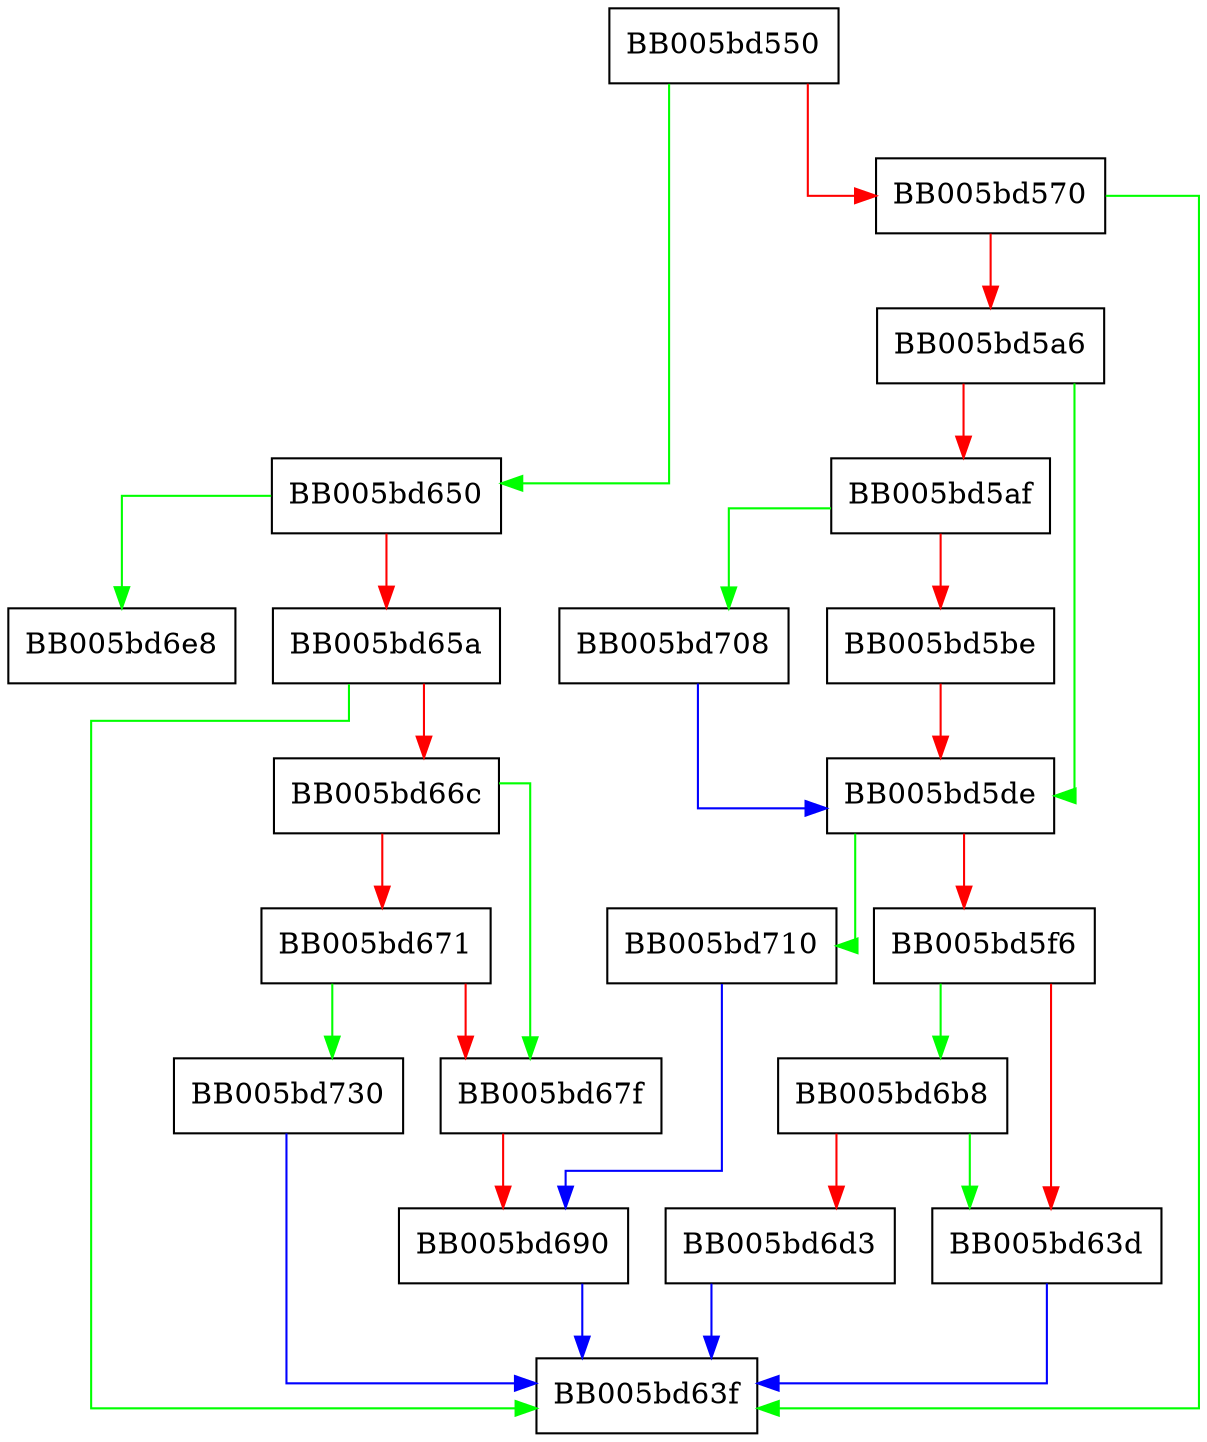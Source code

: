 digraph EVP_CIPHER_CTX_set_key_length {
  node [shape="box"];
  graph [splines=ortho];
  BB005bd550 -> BB005bd650 [color="green"];
  BB005bd550 -> BB005bd570 [color="red"];
  BB005bd570 -> BB005bd63f [color="green"];
  BB005bd570 -> BB005bd5a6 [color="red"];
  BB005bd5a6 -> BB005bd5de [color="green"];
  BB005bd5a6 -> BB005bd5af [color="red"];
  BB005bd5af -> BB005bd708 [color="green"];
  BB005bd5af -> BB005bd5be [color="red"];
  BB005bd5be -> BB005bd5de [color="red"];
  BB005bd5de -> BB005bd710 [color="green"];
  BB005bd5de -> BB005bd5f6 [color="red"];
  BB005bd5f6 -> BB005bd6b8 [color="green"];
  BB005bd5f6 -> BB005bd63d [color="red"];
  BB005bd63d -> BB005bd63f [color="blue"];
  BB005bd650 -> BB005bd6e8 [color="green"];
  BB005bd650 -> BB005bd65a [color="red"];
  BB005bd65a -> BB005bd63f [color="green"];
  BB005bd65a -> BB005bd66c [color="red"];
  BB005bd66c -> BB005bd67f [color="green"];
  BB005bd66c -> BB005bd671 [color="red"];
  BB005bd671 -> BB005bd730 [color="green"];
  BB005bd671 -> BB005bd67f [color="red"];
  BB005bd67f -> BB005bd690 [color="red"];
  BB005bd690 -> BB005bd63f [color="blue"];
  BB005bd6b8 -> BB005bd63d [color="green"];
  BB005bd6b8 -> BB005bd6d3 [color="red"];
  BB005bd6d3 -> BB005bd63f [color="blue"];
  BB005bd708 -> BB005bd5de [color="blue"];
  BB005bd710 -> BB005bd690 [color="blue"];
  BB005bd730 -> BB005bd63f [color="blue"];
}